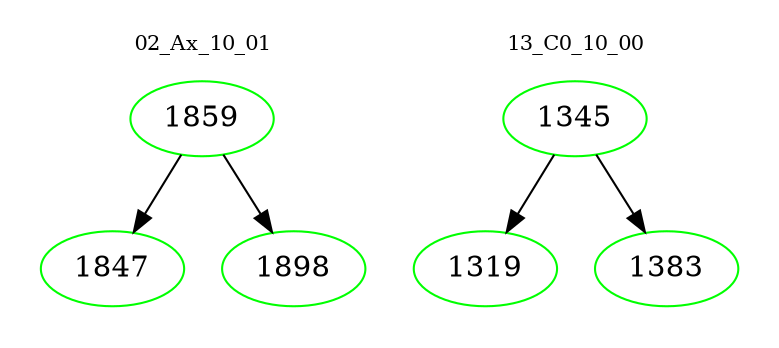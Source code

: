 digraph{
subgraph cluster_0 {
color = white
label = "02_Ax_10_01";
fontsize=10;
T0_1859 [label="1859", color="green"]
T0_1859 -> T0_1847 [color="black"]
T0_1847 [label="1847", color="green"]
T0_1859 -> T0_1898 [color="black"]
T0_1898 [label="1898", color="green"]
}
subgraph cluster_1 {
color = white
label = "13_C0_10_00";
fontsize=10;
T1_1345 [label="1345", color="green"]
T1_1345 -> T1_1319 [color="black"]
T1_1319 [label="1319", color="green"]
T1_1345 -> T1_1383 [color="black"]
T1_1383 [label="1383", color="green"]
}
}
